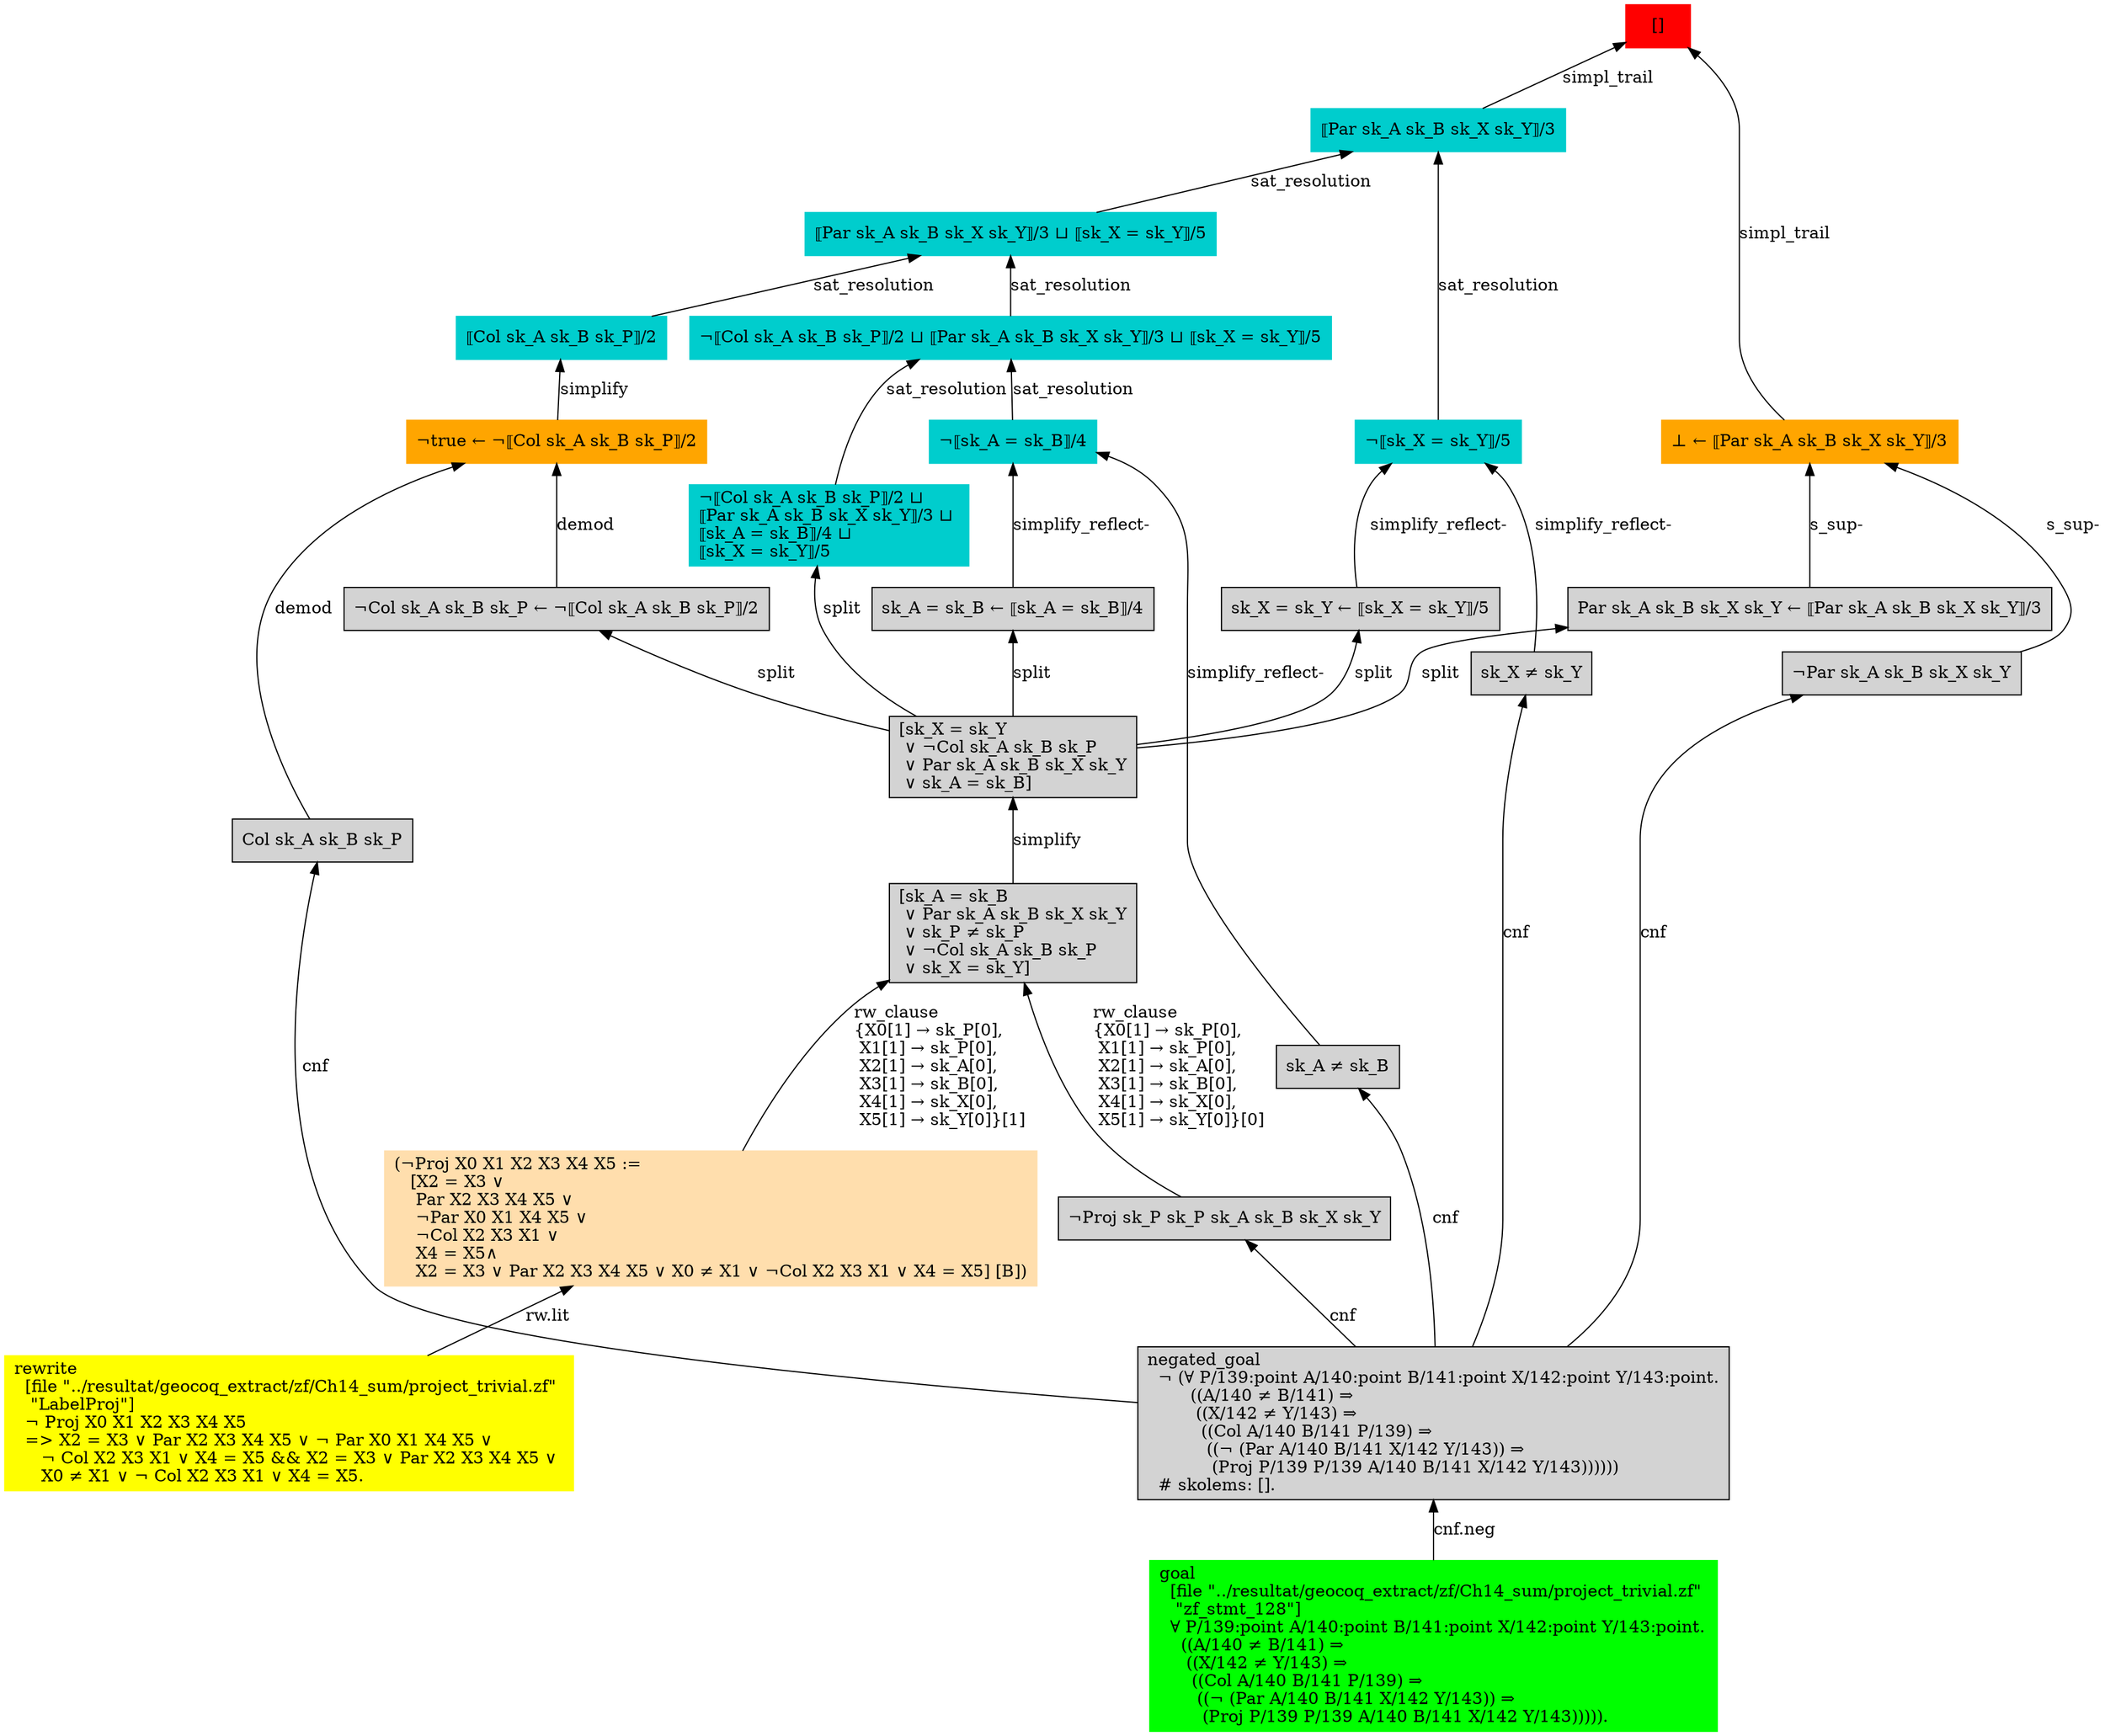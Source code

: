 digraph "unsat_graph" {
  vertex_0 [color=red, label="[]", shape=box, style=filled];
  vertex_0 -> vertex_1 [label="simpl_trail", dir="back"];
  vertex_1 [color=cyan3, shape=box, label="⟦Par sk_A sk_B sk_X sk_Y⟧/3\l", style=filled];
  vertex_1 -> vertex_2 [label="sat_resolution", dir="back"];
  vertex_2 [color=cyan3, shape=box, label="¬⟦sk_X = sk_Y⟧/5\l", style=filled];
  vertex_2 -> vertex_3 [label="simplify_reflect-", dir="back"];
  vertex_3 [shape=box, label="sk_X ≠ sk_Y\l", style=filled];
  vertex_3 -> vertex_4 [label="cnf", dir="back"];
  vertex_4 [shape=box, label="negated_goal\l  ¬ (∀ P/139:point A/140:point B/141:point X/142:point Y/143:point.\l        ((A/140 ≠ B/141) ⇒\l         ((X/142 ≠ Y/143) ⇒\l          ((Col A/140 B/141 P/139) ⇒\l           ((¬ (Par A/140 B/141 X/142 Y/143)) ⇒\l            (Proj P/139 P/139 A/140 B/141 X/142 Y/143))))))\l  # skolems: [].\l", style=filled];
  vertex_4 -> vertex_5 [label="cnf.neg", dir="back"];
  vertex_5 [color=green, shape=box, label="goal\l  [file \"../resultat/geocoq_extract/zf/Ch14_sum/project_trivial.zf\" \l   \"zf_stmt_128\"]\l  ∀ P/139:point A/140:point B/141:point X/142:point Y/143:point.\l    ((A/140 ≠ B/141) ⇒\l     ((X/142 ≠ Y/143) ⇒\l      ((Col A/140 B/141 P/139) ⇒\l       ((¬ (Par A/140 B/141 X/142 Y/143)) ⇒\l        (Proj P/139 P/139 A/140 B/141 X/142 Y/143))))).\l", style=filled];
  vertex_2 -> vertex_6 [label="simplify_reflect-", dir="back"];
  vertex_6 [shape=box, label="sk_X = sk_Y ← ⟦sk_X = sk_Y⟧/5\l", style=filled];
  vertex_6 -> vertex_7 [label="split", dir="back"];
  vertex_7 [shape=box, label="[sk_X = sk_Y\l ∨ ¬Col sk_A sk_B sk_P\l ∨ Par sk_A sk_B sk_X sk_Y\l ∨ sk_A = sk_B]\l", style=filled];
  vertex_7 -> vertex_8 [label="simplify", dir="back"];
  vertex_8 [shape=box, label="[sk_A = sk_B\l ∨ Par sk_A sk_B sk_X sk_Y\l ∨ sk_P ≠ sk_P\l ∨ ¬Col sk_A sk_B sk_P\l ∨ sk_X = sk_Y]\l", style=filled];
  vertex_8 -> vertex_9 [label="rw_clause\l\{X0[1] → sk_P[0], \l X1[1] → sk_P[0], \l X2[1] → sk_A[0], \l X3[1] → sk_B[0], \l X4[1] → sk_X[0], \l X5[1] → sk_Y[0]\}[1]\l", dir="back"];
  vertex_9 [color=navajowhite, shape=box, label="(¬Proj X0 X1 X2 X3 X4 X5 :=\l   [X2 = X3 ∨ \l    Par X2 X3 X4 X5 ∨ \l    ¬Par X0 X1 X4 X5 ∨ \l    ¬Col X2 X3 X1 ∨ \l    X4 = X5∧\l    X2 = X3 ∨ Par X2 X3 X4 X5 ∨ X0 ≠ X1 ∨ ¬Col X2 X3 X1 ∨ X4 = X5] [B])\l", style=filled];
  vertex_9 -> vertex_10 [label="rw.lit", dir="back"];
  vertex_10 [color=yellow, shape=box, label="rewrite\l  [file \"../resultat/geocoq_extract/zf/Ch14_sum/project_trivial.zf\" \l   \"LabelProj\"]\l  ¬ Proj X0 X1 X2 X3 X4 X5\l  =\> X2 = X3 ∨ Par X2 X3 X4 X5 ∨ ¬ Par X0 X1 X4 X5 ∨ \l     ¬ Col X2 X3 X1 ∨ X4 = X5 && X2 = X3 ∨ Par X2 X3 X4 X5 ∨ \l     X0 ≠ X1 ∨ ¬ Col X2 X3 X1 ∨ X4 = X5.\l", style=filled];
  vertex_8 -> vertex_11 [label="rw_clause\l\{X0[1] → sk_P[0], \l X1[1] → sk_P[0], \l X2[1] → sk_A[0], \l X3[1] → sk_B[0], \l X4[1] → sk_X[0], \l X5[1] → sk_Y[0]\}[0]\l", dir="back"];
  vertex_11 [shape=box, label="¬Proj sk_P sk_P sk_A sk_B sk_X sk_Y\l", style=filled];
  vertex_11 -> vertex_4 [label="cnf", dir="back"];
  vertex_1 -> vertex_12 [label="sat_resolution", dir="back"];
  vertex_12 [color=cyan3, shape=box, label="⟦Par sk_A sk_B sk_X sk_Y⟧/3 ⊔ ⟦sk_X = sk_Y⟧/5\l", style=filled];
  vertex_12 -> vertex_13 [label="sat_resolution", dir="back"];
  vertex_13 [color=cyan3, shape=box, label="⟦Col sk_A sk_B sk_P⟧/2\l", style=filled];
  vertex_13 -> vertex_14 [label="simplify", dir="back"];
  vertex_14 [color=orange, shape=box, label="¬true ← ¬⟦Col sk_A sk_B sk_P⟧/2\l", style=filled];
  vertex_14 -> vertex_15 [label="demod", dir="back"];
  vertex_15 [shape=box, label="Col sk_A sk_B sk_P\l", style=filled];
  vertex_15 -> vertex_4 [label="cnf", dir="back"];
  vertex_14 -> vertex_16 [label="demod", dir="back"];
  vertex_16 [shape=box, label="¬Col sk_A sk_B sk_P ← ¬⟦Col sk_A sk_B sk_P⟧/2\l", style=filled];
  vertex_16 -> vertex_7 [label="split", dir="back"];
  vertex_12 -> vertex_17 [label="sat_resolution", dir="back"];
  vertex_17 [color=cyan3, shape=box, label="¬⟦Col sk_A sk_B sk_P⟧/2 ⊔ ⟦Par sk_A sk_B sk_X sk_Y⟧/3 ⊔ ⟦sk_X = sk_Y⟧/5\l", style=filled];
  vertex_17 -> vertex_18 [label="sat_resolution", dir="back"];
  vertex_18 [color=cyan3, shape=box, label="¬⟦sk_A = sk_B⟧/4\l", style=filled];
  vertex_18 -> vertex_19 [label="simplify_reflect-", dir="back"];
  vertex_19 [shape=box, label="sk_A ≠ sk_B\l", style=filled];
  vertex_19 -> vertex_4 [label="cnf", dir="back"];
  vertex_18 -> vertex_20 [label="simplify_reflect-", dir="back"];
  vertex_20 [shape=box, label="sk_A = sk_B ← ⟦sk_A = sk_B⟧/4\l", style=filled];
  vertex_20 -> vertex_7 [label="split", dir="back"];
  vertex_17 -> vertex_21 [label="sat_resolution", dir="back"];
  vertex_21 [color=cyan3, shape=box, label="¬⟦Col sk_A sk_B sk_P⟧/2 ⊔ \l⟦Par sk_A sk_B sk_X sk_Y⟧/3 ⊔ \l⟦sk_A = sk_B⟧/4 ⊔ \l⟦sk_X = sk_Y⟧/5\l", style=filled];
  vertex_21 -> vertex_7 [label="split", dir="back"];
  vertex_0 -> vertex_22 [label="simpl_trail", dir="back"];
  vertex_22 [color=orange, shape=box, label="⊥ ← ⟦Par sk_A sk_B sk_X sk_Y⟧/3\l", style=filled];
  vertex_22 -> vertex_23 [label="s_sup-\l", dir="back"];
  vertex_23 [shape=box, label="¬Par sk_A sk_B sk_X sk_Y\l", style=filled];
  vertex_23 -> vertex_4 [label="cnf", dir="back"];
  vertex_22 -> vertex_24 [label="s_sup-\l", dir="back"];
  vertex_24 [shape=box, label="Par sk_A sk_B sk_X sk_Y ← ⟦Par sk_A sk_B sk_X sk_Y⟧/3\l", style=filled];
  vertex_24 -> vertex_7 [label="split", dir="back"];
  }


